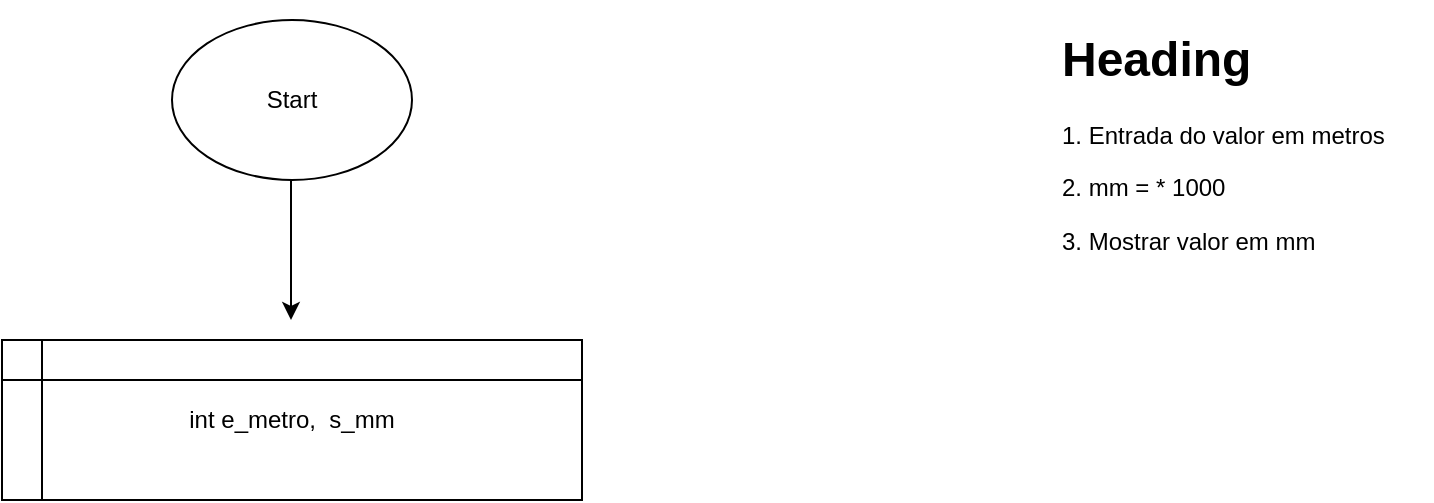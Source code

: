 <mxfile version="16.5.6" type="device"><diagram id="qjTkpjP6IbQRMD1jo4k9" name="Page-1"><mxGraphModel dx="1422" dy="1963" grid="1" gridSize="10" guides="1" tooltips="1" connect="1" arrows="1" fold="1" page="1" pageScale="1" pageWidth="827" pageHeight="1169" math="0" shadow="0"><root><mxCell id="0"/><mxCell id="1" parent="0"/><mxCell id="gCwerDdmJiYEcgFXHaRE-1" value="Start" style="ellipse;whiteSpace=wrap;html=1;" vertex="1" parent="1"><mxGeometry x="500" width="120" height="80" as="geometry"/></mxCell><mxCell id="gCwerDdmJiYEcgFXHaRE-2" value="&lt;h1&gt;Heading&lt;/h1&gt;&lt;p&gt;1. Entrada do valor em metros&lt;/p&gt;&lt;p&gt;2. mm = * 1000&lt;/p&gt;&lt;p&gt;3. Mostrar valor em mm&lt;/p&gt;" style="text;html=1;strokeColor=none;fillColor=none;spacing=5;spacingTop=-20;whiteSpace=wrap;overflow=hidden;rounded=0;" vertex="1" parent="1"><mxGeometry x="940" width="190" height="120" as="geometry"/></mxCell><mxCell id="gCwerDdmJiYEcgFXHaRE-4" value="int e_metro,&amp;nbsp; s_mm" style="shape=internalStorage;whiteSpace=wrap;html=1;backgroundOutline=1;" vertex="1" parent="1"><mxGeometry x="415" y="160" width="290" height="80" as="geometry"/></mxCell><mxCell id="gCwerDdmJiYEcgFXHaRE-5" value="" style="endArrow=classic;html=1;rounded=0;" edge="1" parent="1"><mxGeometry width="50" height="50" relative="1" as="geometry"><mxPoint x="559.5" y="80" as="sourcePoint"/><mxPoint x="559.5" y="150" as="targetPoint"/></mxGeometry></mxCell></root></mxGraphModel></diagram></mxfile>